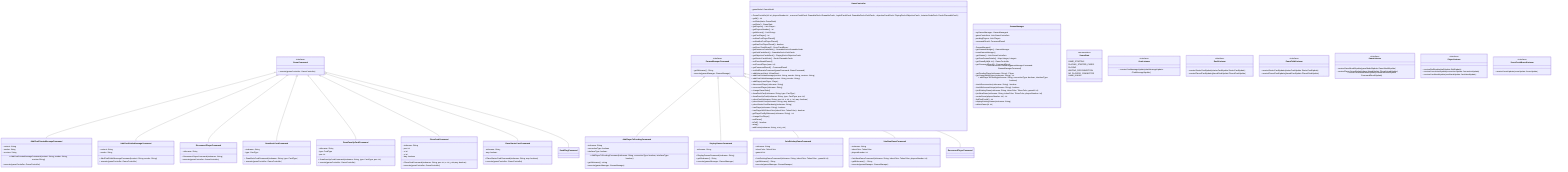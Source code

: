 classDiagram

%% DA TENERE
    GameCommand <|-- AddChatPrivateMessageCommand
    GameCommand <|-- AddChatPublicMessageCommand
    GamesManagerCommand <|-- AddPlayerToPendingCommand
    GameCommand <|-- DisconnectPlayerCommand
    GamesManagerCommand <|-- DisplayGamesCommand
    GameCommand <|-- DrawDeckCardCommand
    GameCommand <|-- DrawFaceUpCardCommand
    GamesManagerCommand <|-- JoinExistingGameCommand
    GamesManagerCommand <|-- JoinNewGameCommand
    GameCommand <|-- PlaceCardCommand
    GameCommand <|-- PlaceStarterCardCommand
    GamesManagerCommand <|-- ReconnectPlayerCommand
    GameCommand <|-- SendPingCommand


    %% CONTROLLER
    class GameController {
        - gameModel: GameModel
        + GameController(id: int, playersNumber:int , resourceCardsDeck: DrawableDeck~DrawableCard~ ,\ngoldCardsDeck: DrawableDeck~GoldCard~ , objectiveCardsDeck: PlayingDeck~ObjectiveCard~ ,\nstarterCardsDeck: Deck~PlaceableCard~ )
        ~ getId() int
        ~ setState(state: GameState)
        ~ getState() GameState
        + getPlayers() List~Player~
        ~ getPlayersNumber() int
        ~ getWinners() List~String~
        + getCurrPlayer() int
        ~ setHasCurrPlayerPlaced()
        ~ setHasNotCurrPlayerPlaced()
        ~ getHasCurrPlayerPlaced() boolean
        ~ getScoreTrackBoard() ScoreTrackBoard
        ~ getResourceCardsDeck() DrawableDeck~DrawableCard~
        ~ getGoldCardsDeck() DrawableDeck~GoldCard~
        ~ getObjectiveCardsDeck() PlayingDeck~ObjectiveCard~
        ~ getStarterCardsDeck() Deck~PlaceableCard~
        ~ setPenultimateRound()
        ~ setCurrentPlayer(num: int)
        + getCommandResult() CommandResult
        + setAndExecuteCommand(gameCommand: GameCommand)
        + addListener(client: VirtualView)
        + addChatPrivateMessage(content: String, sender: String, receiver: String)
        + addChatPublicMessage(content: String, sender: String )
        + addPlayer(newPlayer: Player)
        + disconnectPlayer(nickname: String)
        + reconnectPlayer(nickname: String)
        + changeGameState()
        + drawDeckCard(nickname: String, type: CardType)
        + drawFaceUpCard(nickname: String, type: CardType, pos: int)
        + placeCard(nickname: String,  pos: int,  x: int, y : int, way: boolean)
        + placeStarterCard(nickname: String, way: boolean)
        + placeStarterCardRandomly(nickname: String)
        ~ hasPlayer(nickname: String) boolean
        ~ hasPlayerWithTokenColor(tokenColor: TokenColor) boolean
        - getPlayerPosByNickname(nickname: String) int
        ~ changeCurrPlayer ()
        - endGame()
        - isFull() boolean
        - setup()
        - addPoints(nickname: String, x:int, y:int)
    }

    class GamesManager{
        - myGamesManager: GamesManagerà
        - gameControllers: List~GameController~
        - pendingPlayers:  List~Player~
        - commandResult: CommandResult
        - GamesManager()
        + getGamesManager() GamesManager
        + resetGamesManager()
        ~ getGames() List~GameController~
        + getFreeGamesDetails() Map~Integer, Integer~
        + getGameById(id: int) GameController
        + getCommandResult() CommandResult
        + setAndExecuteCommand(gamesManagerCommand: GamesManagerCommand)
        ~ getPendingPlayer(nickname: String) Player
        + getGameIdWithPlayer(nickname: String) int
        + addPlayerToPending( nickname: String, connectionType: boolean, interfaceType: boolean )
        - checkReconnection(nickname: String) boolean
        - checkNicknameUnique(nickname: String) boolean
        + joinExistingGame( nickname: String, tokenColor: TokenColor, gameId: int)
        + joinNewGame(nickname: String, tokenColor: TokenColor, playersNumber: int)
        - createGame (playersNumber: int) int
        - findFirstFreeId() int
        + displayExistingGames(nickname: String)
        + deleteGame(id: int)
    }

    class GameState{
        <<enumeration>>
        GAME_STARTING
        PLACING_STARTER_CARDS
        PLAYING
        WAITING_RECONNECTION
        NO_PLAYERS_CONNECTED
        GAME_ENDED
    }

    %% GAME_COMMANDS
    class AddChatPrivateMessageCommand{
        - content: String
        - sender: String
        - receiver: String
        + AddChatPrivateMessageCommand(content: String, sender: String, receiver:String)
        + execute(gameController: GameController)
    }
    class AddChatPublicMessageCommand{
        - content: String
        - sender: String
        + AddChatPublicMessageCommand(content: String, sender: String)
        + execute(gameController: GameController)
    }
    class AddPlayerToPendingCommand{
        - nickname: String
        - connectionType: boolean
        - interfaceType: boolean
        + AddPlayerToPendingCommand(nickname: String, connectionType: boolean, interfaceType: boolean )
        + getNickname() string
        + execute(gamesManager: GamesManager)
    }
    class DisconnectPlayerCommand{
        ~ nickname: String
        + DisconnectPlayerCommand (nickname: String)
        + execute(gameController: GameController)
    }
    class DisplayGamesCommand{
        - nickname: String
        + DisplayGamesCommand (nickname: String)
        + getNickname() String
        + execute(gamesManager: GamesManager)
    }
    class DrawDeckCardCommand{
        - nickname: String
        - type: CardType
        + DrawDeckCardCommand (nickname: String, type: CardType)
        + execute(gameController: GameController)
    }
    class DrawFaceUpCardCommand{
        - nickname: String
        - type: CardType
        - pos: int
        + DrawFaceUpCardCommand (nickname: String, type: CardType, pos: int)
        + execute(gameController: GameController)
    }
    class GameCommand{
        <<interface>>
        ~ execute(gameController: GameController)
    }
    class GamesManagerCommand{
        <<interface>>
        ~ getNickname() String
        ~ execute(gamesManager: GamesManager)
    }
    class JoinExistingGameCommand{
        - nickname: String
        - tokenColor: TokenColor
        - gameId: int
        + JoinExistingGameCommand(nickname: String, tokenColor: TokenColor , gameId: int)
        + getNickname() String
        + execute(gamesManager: GamesManager)
    }
    class JoinNewGameCommand{
        - nickname: String
        - tokenColor: TokenColor
        - playersNumber: int
        + JoinNewGameCommand(nickname: String, tokenColor: TokenColor, playersNumber: int)
        + getNickname(): String
        + execute(gamesManager: GamesManager)
    }
    class PlaceCardCommand{
        - nickname: String
        - pos: int
        - x: int
        - y: int
        - way: boolean
        + PlaceCardCommand(nickname: String, pos: int, x: int, y:int,way: boolean)
        + execute(gameController: GameController)
    }
    class PlaceStarterCardCommand{
        - nickname: String
        - way: boolean
        + PlaceStarterCardCommand(nickname: String, way: boolean)
        + execute(gameController: GameController)
    }

%% -----------------------------
%% LISTENERS
%% -----------------------------

    class ChatListener {
        <<interface>>
        ~ receiveChatMessageUpdate(chatMessageUpdate: ChatMessageUpdate)
    }
    class DeckListener {
        <<interface>>
        ~ receiveStarterCardUpdate(starterCardUpdate StarterCardUpdate)
        ~ receivePlacedCardUpdate(placedCardUpdate PlacedCardUpdate)
    }
    class GameFieldListener{
        <<interface>>
        ~ receiveStarterCardUpdate(starterCardUpdate StarterCardUpdate)
        ~ receivePlacedCardUpdate(placedCardUpdate PlacedCardUpdate)
    }
    class GameListener{
        <<interface>>
        ~ receiveGameModelUpdate(gameModelUpdate GameModelUpdate)
        ~ receivePlayerJoinedUpdate(playerJoinedUpdate PlayerJoinedUpdate)
        ~ receiveCommandResultUpdate(commandResultUpdate CommandResultUpdate)
    }
    class PlayerListener {
        <<interface>>
        ~ receiveStallUpdate(stallUpdate StallUpdate)
        ~ receiveConnectionUpdate(connectionUpdate ConnectionUpdate)
        ~ receiveCardHandUpdate(cardHandUpdate CardHandUpdate)
    }
    class ScoreTrackBoardListener {
        <<interface>>
        ~ receiveScoreUpdate(scoreUpdate ScoreUpdate)
    }